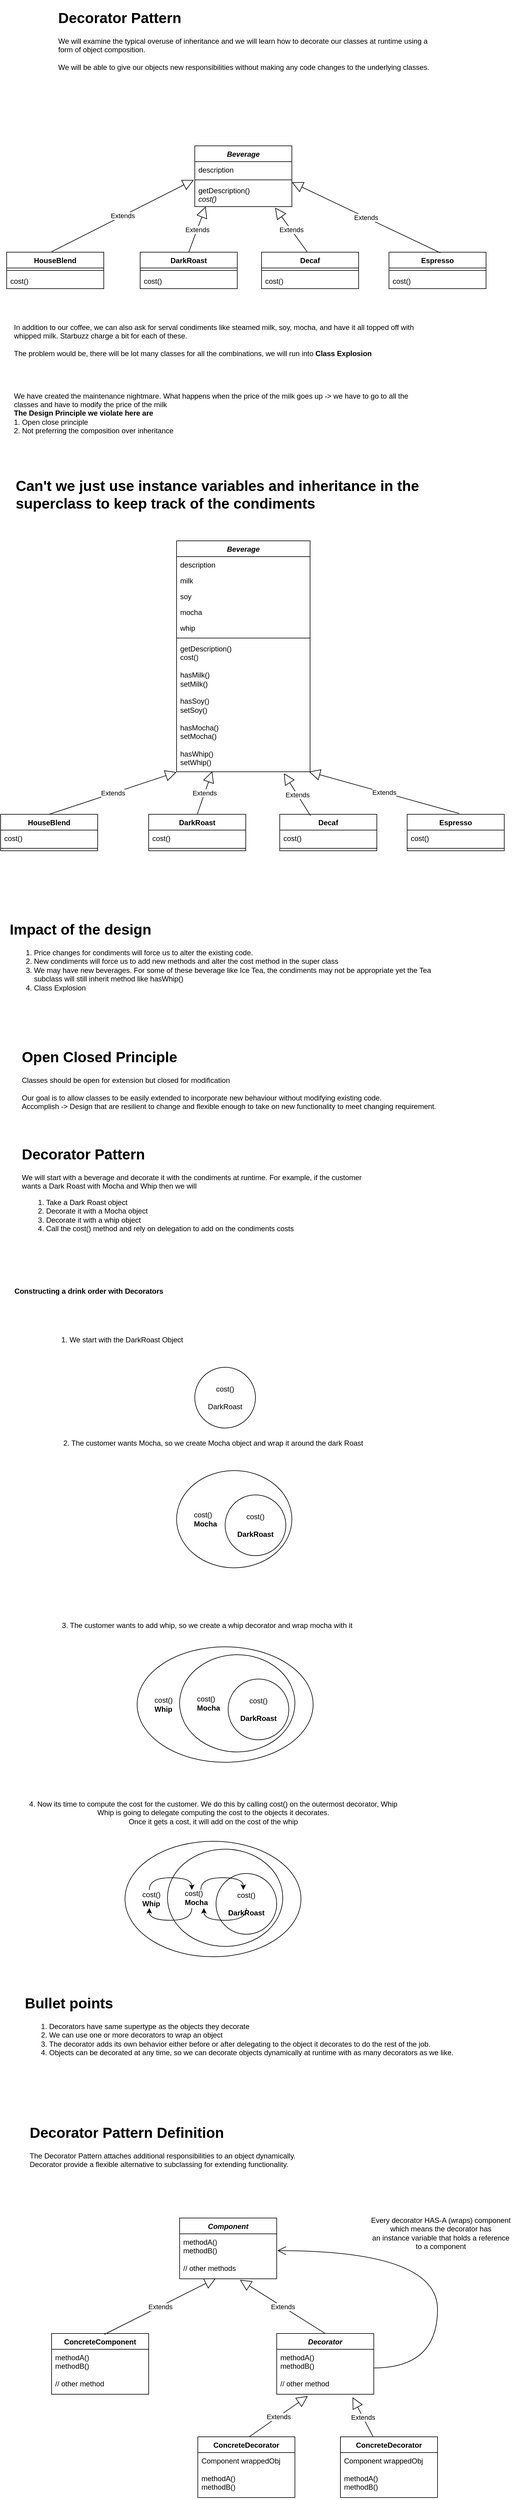 <mxfile version="23.1.5" type="browser">
  <diagram name="Page-1" id="HE3MDnWpBKlMJJTB8PCI">
    <mxGraphModel dx="1647" dy="928" grid="1" gridSize="10" guides="1" tooltips="1" connect="0" arrows="1" fold="1" page="1" pageScale="1" pageWidth="827" pageHeight="1169" math="0" shadow="0">
      <root>
        <mxCell id="0" />
        <mxCell id="1" parent="0" />
        <mxCell id="FhNV7dtJ_nhN4vPYeNKE-9" value="&lt;span style=&quot;white-space: pre;&quot;&gt;&#x9;&lt;/span&gt;cost()&lt;br&gt;&lt;span style=&quot;white-space: pre;&quot;&gt;&#x9;&lt;/span&gt;&lt;b&gt;Whip&lt;/b&gt;" style="ellipse;whiteSpace=wrap;html=1;align=left;" parent="1" vertex="1">
          <mxGeometry x="235" y="2820" width="290" height="190" as="geometry" />
        </mxCell>
        <mxCell id="FhNV7dtJ_nhN4vPYeNKE-5" value="&lt;span style=&quot;white-space: pre;&quot;&gt;&#x9;&lt;/span&gt;cost()&lt;br&gt;&lt;span style=&quot;white-space: pre;&quot;&gt;&#x9;&lt;/span&gt;&lt;b&gt;Mocha&lt;/b&gt;" style="ellipse;whiteSpace=wrap;html=1;align=left;" parent="1" vertex="1">
          <mxGeometry x="300" y="2530" width="190" height="160" as="geometry" />
        </mxCell>
        <mxCell id="fp-xB88uqiHbfAE05xvC-1" value="&lt;h1&gt;Decorator Pattern&lt;/h1&gt;&lt;div&gt;We will examine the typical overuse of inheritance and we will learn how to decorate our classes at runtime using a form of object composition.&lt;/div&gt;&lt;div&gt;&lt;br&gt;&lt;/div&gt;&lt;div&gt;We will be able to give our objects new responsibilities without making any code changes to the underlying classes.&lt;/div&gt;" style="text;html=1;spacing=5;spacingTop=-20;whiteSpace=wrap;overflow=hidden;rounded=0;" parent="1" vertex="1">
          <mxGeometry x="100" y="120" width="630" height="120" as="geometry" />
        </mxCell>
        <mxCell id="fp-xB88uqiHbfAE05xvC-2" value="&lt;i&gt;Beverage&lt;/i&gt;" style="swimlane;fontStyle=1;align=center;verticalAlign=top;childLayout=stackLayout;horizontal=1;startSize=26;horizontalStack=0;resizeParent=1;resizeParentMax=0;resizeLast=0;collapsible=1;marginBottom=0;whiteSpace=wrap;html=1;" parent="1" vertex="1">
          <mxGeometry x="330" y="350" width="160" height="100" as="geometry" />
        </mxCell>
        <mxCell id="fp-xB88uqiHbfAE05xvC-3" value="description" style="text;strokeColor=none;fillColor=none;align=left;verticalAlign=top;spacingLeft=4;spacingRight=4;overflow=hidden;rotatable=0;points=[[0,0.5],[1,0.5]];portConstraint=eastwest;whiteSpace=wrap;html=1;" parent="fp-xB88uqiHbfAE05xvC-2" vertex="1">
          <mxGeometry y="26" width="160" height="26" as="geometry" />
        </mxCell>
        <mxCell id="fp-xB88uqiHbfAE05xvC-4" value="" style="line;strokeWidth=1;fillColor=none;align=left;verticalAlign=middle;spacingTop=-1;spacingLeft=3;spacingRight=3;rotatable=0;labelPosition=right;points=[];portConstraint=eastwest;strokeColor=inherit;" parent="fp-xB88uqiHbfAE05xvC-2" vertex="1">
          <mxGeometry y="52" width="160" height="8" as="geometry" />
        </mxCell>
        <mxCell id="fp-xB88uqiHbfAE05xvC-5" value="getDescription()&lt;br&gt;&lt;i&gt;cost()&lt;/i&gt;" style="text;strokeColor=none;fillColor=none;align=left;verticalAlign=top;spacingLeft=4;spacingRight=4;overflow=hidden;rotatable=0;points=[[0,0.5],[1,0.5]];portConstraint=eastwest;whiteSpace=wrap;html=1;" parent="fp-xB88uqiHbfAE05xvC-2" vertex="1">
          <mxGeometry y="60" width="160" height="40" as="geometry" />
        </mxCell>
        <mxCell id="fp-xB88uqiHbfAE05xvC-22" value="Extends" style="endArrow=block;endSize=16;endFill=0;html=1;rounded=0;exitX=0.5;exitY=0;exitDx=0;exitDy=0;entryX=-0.01;entryY=-0.098;entryDx=0;entryDy=0;entryPerimeter=0;" parent="fp-xB88uqiHbfAE05xvC-2" source="fp-xB88uqiHbfAE05xvC-10" edge="1">
          <mxGeometry width="160" relative="1" as="geometry">
            <mxPoint y="183" as="sourcePoint" />
            <mxPoint x="18" y="100" as="targetPoint" />
          </mxGeometry>
        </mxCell>
        <mxCell id="fp-xB88uqiHbfAE05xvC-6" value="HouseBlend" style="swimlane;fontStyle=1;align=center;verticalAlign=top;childLayout=stackLayout;horizontal=1;startSize=26;horizontalStack=0;resizeParent=1;resizeParentMax=0;resizeLast=0;collapsible=1;marginBottom=0;whiteSpace=wrap;html=1;" parent="1" vertex="1">
          <mxGeometry x="20" y="525" width="160" height="60" as="geometry" />
        </mxCell>
        <mxCell id="fp-xB88uqiHbfAE05xvC-8" value="" style="line;strokeWidth=1;fillColor=none;align=left;verticalAlign=middle;spacingTop=-1;spacingLeft=3;spacingRight=3;rotatable=0;labelPosition=right;points=[];portConstraint=eastwest;strokeColor=inherit;" parent="fp-xB88uqiHbfAE05xvC-6" vertex="1">
          <mxGeometry y="26" width="160" height="8" as="geometry" />
        </mxCell>
        <mxCell id="fp-xB88uqiHbfAE05xvC-9" value="cost()" style="text;strokeColor=none;fillColor=none;align=left;verticalAlign=top;spacingLeft=4;spacingRight=4;overflow=hidden;rotatable=0;points=[[0,0.5],[1,0.5]];portConstraint=eastwest;whiteSpace=wrap;html=1;" parent="fp-xB88uqiHbfAE05xvC-6" vertex="1">
          <mxGeometry y="34" width="160" height="26" as="geometry" />
        </mxCell>
        <mxCell id="fp-xB88uqiHbfAE05xvC-10" value="DarkRoast" style="swimlane;fontStyle=1;align=center;verticalAlign=top;childLayout=stackLayout;horizontal=1;startSize=26;horizontalStack=0;resizeParent=1;resizeParentMax=0;resizeLast=0;collapsible=1;marginBottom=0;whiteSpace=wrap;html=1;" parent="1" vertex="1">
          <mxGeometry x="240" y="525" width="160" height="60" as="geometry" />
        </mxCell>
        <mxCell id="fp-xB88uqiHbfAE05xvC-12" value="" style="line;strokeWidth=1;fillColor=none;align=left;verticalAlign=middle;spacingTop=-1;spacingLeft=3;spacingRight=3;rotatable=0;labelPosition=right;points=[];portConstraint=eastwest;strokeColor=inherit;" parent="fp-xB88uqiHbfAE05xvC-10" vertex="1">
          <mxGeometry y="26" width="160" height="8" as="geometry" />
        </mxCell>
        <mxCell id="fp-xB88uqiHbfAE05xvC-13" value="cost()" style="text;strokeColor=none;fillColor=none;align=left;verticalAlign=top;spacingLeft=4;spacingRight=4;overflow=hidden;rotatable=0;points=[[0,0.5],[1,0.5]];portConstraint=eastwest;whiteSpace=wrap;html=1;" parent="fp-xB88uqiHbfAE05xvC-10" vertex="1">
          <mxGeometry y="34" width="160" height="26" as="geometry" />
        </mxCell>
        <mxCell id="fp-xB88uqiHbfAE05xvC-14" value="Decaf" style="swimlane;fontStyle=1;align=center;verticalAlign=top;childLayout=stackLayout;horizontal=1;startSize=26;horizontalStack=0;resizeParent=1;resizeParentMax=0;resizeLast=0;collapsible=1;marginBottom=0;whiteSpace=wrap;html=1;" parent="1" vertex="1">
          <mxGeometry x="440" y="525" width="160" height="60" as="geometry" />
        </mxCell>
        <mxCell id="fp-xB88uqiHbfAE05xvC-16" value="" style="line;strokeWidth=1;fillColor=none;align=left;verticalAlign=middle;spacingTop=-1;spacingLeft=3;spacingRight=3;rotatable=0;labelPosition=right;points=[];portConstraint=eastwest;strokeColor=inherit;" parent="fp-xB88uqiHbfAE05xvC-14" vertex="1">
          <mxGeometry y="26" width="160" height="8" as="geometry" />
        </mxCell>
        <mxCell id="fp-xB88uqiHbfAE05xvC-17" value="cost()" style="text;strokeColor=none;fillColor=none;align=left;verticalAlign=top;spacingLeft=4;spacingRight=4;overflow=hidden;rotatable=0;points=[[0,0.5],[1,0.5]];portConstraint=eastwest;whiteSpace=wrap;html=1;" parent="fp-xB88uqiHbfAE05xvC-14" vertex="1">
          <mxGeometry y="34" width="160" height="26" as="geometry" />
        </mxCell>
        <mxCell id="fp-xB88uqiHbfAE05xvC-18" value="Espresso" style="swimlane;fontStyle=1;align=center;verticalAlign=top;childLayout=stackLayout;horizontal=1;startSize=26;horizontalStack=0;resizeParent=1;resizeParentMax=0;resizeLast=0;collapsible=1;marginBottom=0;whiteSpace=wrap;html=1;" parent="1" vertex="1">
          <mxGeometry x="650" y="525" width="160" height="60" as="geometry" />
        </mxCell>
        <mxCell id="fp-xB88uqiHbfAE05xvC-19" value="" style="line;strokeWidth=1;fillColor=none;align=left;verticalAlign=middle;spacingTop=-1;spacingLeft=3;spacingRight=3;rotatable=0;labelPosition=right;points=[];portConstraint=eastwest;strokeColor=inherit;" parent="fp-xB88uqiHbfAE05xvC-18" vertex="1">
          <mxGeometry y="26" width="160" height="8" as="geometry" />
        </mxCell>
        <mxCell id="fp-xB88uqiHbfAE05xvC-20" value="cost()" style="text;strokeColor=none;fillColor=none;align=left;verticalAlign=top;spacingLeft=4;spacingRight=4;overflow=hidden;rotatable=0;points=[[0,0.5],[1,0.5]];portConstraint=eastwest;whiteSpace=wrap;html=1;" parent="fp-xB88uqiHbfAE05xvC-18" vertex="1">
          <mxGeometry y="34" width="160" height="26" as="geometry" />
        </mxCell>
        <mxCell id="fp-xB88uqiHbfAE05xvC-21" value="Extends" style="endArrow=block;endSize=16;endFill=0;html=1;rounded=0;exitX=0.463;exitY=-0.014;exitDx=0;exitDy=0;exitPerimeter=0;entryX=-0.01;entryY=-0.098;entryDx=0;entryDy=0;entryPerimeter=0;" parent="1" source="fp-xB88uqiHbfAE05xvC-6" target="fp-xB88uqiHbfAE05xvC-5" edge="1">
          <mxGeometry width="160" relative="1" as="geometry">
            <mxPoint x="260" y="490" as="sourcePoint" />
            <mxPoint x="420" y="490" as="targetPoint" />
          </mxGeometry>
        </mxCell>
        <mxCell id="fp-xB88uqiHbfAE05xvC-23" value="Extends" style="endArrow=block;endSize=16;endFill=0;html=1;rounded=0;exitX=0.469;exitY=-0.014;exitDx=0;exitDy=0;exitPerimeter=0;entryX=0.827;entryY=1.045;entryDx=0;entryDy=0;entryPerimeter=0;" parent="1" source="fp-xB88uqiHbfAE05xvC-14" target="fp-xB88uqiHbfAE05xvC-5" edge="1">
          <mxGeometry width="160" relative="1" as="geometry">
            <mxPoint x="114" y="518" as="sourcePoint" />
            <mxPoint x="348" y="426" as="targetPoint" />
          </mxGeometry>
        </mxCell>
        <mxCell id="fp-xB88uqiHbfAE05xvC-24" value="Extends" style="endArrow=block;endSize=16;endFill=0;html=1;rounded=0;exitX=0.529;exitY=0.017;exitDx=0;exitDy=0;exitPerimeter=0;entryX=1;entryY=0;entryDx=0;entryDy=0;entryPerimeter=0;" parent="1" source="fp-xB88uqiHbfAE05xvC-18" target="fp-xB88uqiHbfAE05xvC-5" edge="1">
          <mxGeometry width="160" relative="1" as="geometry">
            <mxPoint x="124" y="528" as="sourcePoint" />
            <mxPoint x="358" y="436" as="targetPoint" />
          </mxGeometry>
        </mxCell>
        <mxCell id="fp-xB88uqiHbfAE05xvC-25" value="In addition to our coffee, we can also ask for serval condiments like steamed milk, soy, mocha, and have it all topped off with whipped milk. Starbuzz charge a bit for each of these.&lt;br&gt;&lt;br&gt;The problem would be, there will be lot many classes for all the combinations, we will run into &lt;b&gt;Class Explosion&lt;/b&gt;" style="text;html=1;align=left;verticalAlign=middle;whiteSpace=wrap;rounded=0;" parent="1" vertex="1">
          <mxGeometry x="30" y="640" width="680" height="60" as="geometry" />
        </mxCell>
        <mxCell id="fp-xB88uqiHbfAE05xvC-26" value="We have created the maintenance nightmare. What happens when the price of the milk goes up -&amp;gt; we have to go to all the classes and have to modify the price of the milk&lt;br&gt;&lt;b&gt;The Design Principle we violate here are&amp;nbsp;&lt;/b&gt;&lt;br&gt;1. Open close principle&lt;br&gt;2. Not preferring the composition over inheritance" style="text;html=1;align=left;verticalAlign=middle;whiteSpace=wrap;rounded=0;" parent="1" vertex="1">
          <mxGeometry x="30" y="750" width="680" height="80" as="geometry" />
        </mxCell>
        <mxCell id="fp-xB88uqiHbfAE05xvC-27" value="&lt;h1&gt;Can&#39;t we just use instance variables and inheritance in the superclass to keep track of the condiments&lt;/h1&gt;&lt;p&gt;&lt;br&gt;&lt;/p&gt;" style="text;html=1;spacing=5;spacingTop=-20;whiteSpace=wrap;overflow=hidden;rounded=0;" parent="1" vertex="1">
          <mxGeometry x="30" y="890" width="720" height="70" as="geometry" />
        </mxCell>
        <mxCell id="fp-xB88uqiHbfAE05xvC-28" value="&lt;i&gt;Beverage&lt;/i&gt;" style="swimlane;fontStyle=1;align=center;verticalAlign=top;childLayout=stackLayout;horizontal=1;startSize=26;horizontalStack=0;resizeParent=1;resizeParentMax=0;resizeLast=0;collapsible=1;marginBottom=0;whiteSpace=wrap;html=1;" parent="1" vertex="1">
          <mxGeometry x="300" y="1000" width="220" height="380" as="geometry" />
        </mxCell>
        <mxCell id="fp-xB88uqiHbfAE05xvC-29" value="description" style="text;strokeColor=none;fillColor=none;align=left;verticalAlign=top;spacingLeft=4;spacingRight=4;overflow=hidden;rotatable=0;points=[[0,0.5],[1,0.5]];portConstraint=eastwest;whiteSpace=wrap;html=1;" parent="fp-xB88uqiHbfAE05xvC-28" vertex="1">
          <mxGeometry y="26" width="220" height="26" as="geometry" />
        </mxCell>
        <mxCell id="fp-xB88uqiHbfAE05xvC-34" value="milk" style="text;strokeColor=none;fillColor=none;align=left;verticalAlign=top;spacingLeft=4;spacingRight=4;overflow=hidden;rotatable=0;points=[[0,0.5],[1,0.5]];portConstraint=eastwest;whiteSpace=wrap;html=1;" parent="fp-xB88uqiHbfAE05xvC-28" vertex="1">
          <mxGeometry y="52" width="220" height="26" as="geometry" />
        </mxCell>
        <mxCell id="fp-xB88uqiHbfAE05xvC-38" value="soy" style="text;strokeColor=none;fillColor=none;align=left;verticalAlign=top;spacingLeft=4;spacingRight=4;overflow=hidden;rotatable=0;points=[[0,0.5],[1,0.5]];portConstraint=eastwest;whiteSpace=wrap;html=1;" parent="fp-xB88uqiHbfAE05xvC-28" vertex="1">
          <mxGeometry y="78" width="220" height="26" as="geometry" />
        </mxCell>
        <mxCell id="fp-xB88uqiHbfAE05xvC-37" value="mocha" style="text;strokeColor=none;fillColor=none;align=left;verticalAlign=top;spacingLeft=4;spacingRight=4;overflow=hidden;rotatable=0;points=[[0,0.5],[1,0.5]];portConstraint=eastwest;whiteSpace=wrap;html=1;" parent="fp-xB88uqiHbfAE05xvC-28" vertex="1">
          <mxGeometry y="104" width="220" height="26" as="geometry" />
        </mxCell>
        <mxCell id="fp-xB88uqiHbfAE05xvC-36" value="whip" style="text;strokeColor=none;fillColor=none;align=left;verticalAlign=top;spacingLeft=4;spacingRight=4;overflow=hidden;rotatable=0;points=[[0,0.5],[1,0.5]];portConstraint=eastwest;whiteSpace=wrap;html=1;" parent="fp-xB88uqiHbfAE05xvC-28" vertex="1">
          <mxGeometry y="130" width="220" height="26" as="geometry" />
        </mxCell>
        <mxCell id="fp-xB88uqiHbfAE05xvC-30" value="" style="line;strokeWidth=1;fillColor=none;align=left;verticalAlign=middle;spacingTop=-1;spacingLeft=3;spacingRight=3;rotatable=0;labelPosition=right;points=[];portConstraint=eastwest;strokeColor=inherit;" parent="fp-xB88uqiHbfAE05xvC-28" vertex="1">
          <mxGeometry y="156" width="220" height="8" as="geometry" />
        </mxCell>
        <mxCell id="fp-xB88uqiHbfAE05xvC-31" value="getDescription()&lt;br&gt;cost()&lt;br&gt;&lt;br&gt;hasMilk()&lt;br&gt;setMilk()&lt;br&gt;&lt;br&gt;hasSoy()&lt;br&gt;setSoy()&lt;div&gt;&lt;br&gt;&lt;/div&gt;&lt;div&gt;hasMocha()&lt;/div&gt;&lt;div&gt;setMocha()&lt;/div&gt;&lt;div&gt;&lt;br&gt;&lt;/div&gt;&lt;div&gt;hasWhip()&lt;/div&gt;&lt;div&gt;setWhip()&lt;/div&gt;" style="text;strokeColor=none;fillColor=none;align=left;verticalAlign=top;spacingLeft=4;spacingRight=4;overflow=hidden;rotatable=0;points=[[0,0.5],[1,0.5]];portConstraint=eastwest;whiteSpace=wrap;html=1;" parent="fp-xB88uqiHbfAE05xvC-28" vertex="1">
          <mxGeometry y="164" width="220" height="216" as="geometry" />
        </mxCell>
        <mxCell id="fp-xB88uqiHbfAE05xvC-39" value="HouseBlend" style="swimlane;fontStyle=1;align=center;verticalAlign=top;childLayout=stackLayout;horizontal=1;startSize=26;horizontalStack=0;resizeParent=1;resizeParentMax=0;resizeLast=0;collapsible=1;marginBottom=0;whiteSpace=wrap;html=1;" parent="1" vertex="1">
          <mxGeometry x="10" y="1450" width="160" height="60" as="geometry" />
        </mxCell>
        <mxCell id="fp-xB88uqiHbfAE05xvC-40" value="cost()" style="text;strokeColor=none;fillColor=none;align=left;verticalAlign=top;spacingLeft=4;spacingRight=4;overflow=hidden;rotatable=0;points=[[0,0.5],[1,0.5]];portConstraint=eastwest;whiteSpace=wrap;html=1;" parent="fp-xB88uqiHbfAE05xvC-39" vertex="1">
          <mxGeometry y="26" width="160" height="26" as="geometry" />
        </mxCell>
        <mxCell id="fp-xB88uqiHbfAE05xvC-41" value="" style="line;strokeWidth=1;fillColor=none;align=left;verticalAlign=middle;spacingTop=-1;spacingLeft=3;spacingRight=3;rotatable=0;labelPosition=right;points=[];portConstraint=eastwest;strokeColor=inherit;" parent="fp-xB88uqiHbfAE05xvC-39" vertex="1">
          <mxGeometry y="52" width="160" height="8" as="geometry" />
        </mxCell>
        <mxCell id="fp-xB88uqiHbfAE05xvC-43" value="DarkRoast" style="swimlane;fontStyle=1;align=center;verticalAlign=top;childLayout=stackLayout;horizontal=1;startSize=26;horizontalStack=0;resizeParent=1;resizeParentMax=0;resizeLast=0;collapsible=1;marginBottom=0;whiteSpace=wrap;html=1;" parent="1" vertex="1">
          <mxGeometry x="254" y="1450" width="160" height="60" as="geometry" />
        </mxCell>
        <mxCell id="fp-xB88uqiHbfAE05xvC-44" value="cost()" style="text;strokeColor=none;fillColor=none;align=left;verticalAlign=top;spacingLeft=4;spacingRight=4;overflow=hidden;rotatable=0;points=[[0,0.5],[1,0.5]];portConstraint=eastwest;whiteSpace=wrap;html=1;" parent="fp-xB88uqiHbfAE05xvC-43" vertex="1">
          <mxGeometry y="26" width="160" height="26" as="geometry" />
        </mxCell>
        <mxCell id="fp-xB88uqiHbfAE05xvC-45" value="" style="line;strokeWidth=1;fillColor=none;align=left;verticalAlign=middle;spacingTop=-1;spacingLeft=3;spacingRight=3;rotatable=0;labelPosition=right;points=[];portConstraint=eastwest;strokeColor=inherit;" parent="fp-xB88uqiHbfAE05xvC-43" vertex="1">
          <mxGeometry y="52" width="160" height="8" as="geometry" />
        </mxCell>
        <mxCell id="fp-xB88uqiHbfAE05xvC-46" value="Decaf" style="swimlane;fontStyle=1;align=center;verticalAlign=top;childLayout=stackLayout;horizontal=1;startSize=26;horizontalStack=0;resizeParent=1;resizeParentMax=0;resizeLast=0;collapsible=1;marginBottom=0;whiteSpace=wrap;html=1;" parent="1" vertex="1">
          <mxGeometry x="470" y="1450" width="160" height="60" as="geometry" />
        </mxCell>
        <mxCell id="fp-xB88uqiHbfAE05xvC-47" value="cost()" style="text;strokeColor=none;fillColor=none;align=left;verticalAlign=top;spacingLeft=4;spacingRight=4;overflow=hidden;rotatable=0;points=[[0,0.5],[1,0.5]];portConstraint=eastwest;whiteSpace=wrap;html=1;" parent="fp-xB88uqiHbfAE05xvC-46" vertex="1">
          <mxGeometry y="26" width="160" height="26" as="geometry" />
        </mxCell>
        <mxCell id="fp-xB88uqiHbfAE05xvC-48" value="" style="line;strokeWidth=1;fillColor=none;align=left;verticalAlign=middle;spacingTop=-1;spacingLeft=3;spacingRight=3;rotatable=0;labelPosition=right;points=[];portConstraint=eastwest;strokeColor=inherit;" parent="fp-xB88uqiHbfAE05xvC-46" vertex="1">
          <mxGeometry y="52" width="160" height="8" as="geometry" />
        </mxCell>
        <mxCell id="fp-xB88uqiHbfAE05xvC-49" value="Espresso" style="swimlane;fontStyle=1;align=center;verticalAlign=top;childLayout=stackLayout;horizontal=1;startSize=26;horizontalStack=0;resizeParent=1;resizeParentMax=0;resizeLast=0;collapsible=1;marginBottom=0;whiteSpace=wrap;html=1;" parent="1" vertex="1">
          <mxGeometry x="680" y="1450" width="160" height="60" as="geometry" />
        </mxCell>
        <mxCell id="fp-xB88uqiHbfAE05xvC-50" value="cost()" style="text;strokeColor=none;fillColor=none;align=left;verticalAlign=top;spacingLeft=4;spacingRight=4;overflow=hidden;rotatable=0;points=[[0,0.5],[1,0.5]];portConstraint=eastwest;whiteSpace=wrap;html=1;" parent="fp-xB88uqiHbfAE05xvC-49" vertex="1">
          <mxGeometry y="26" width="160" height="26" as="geometry" />
        </mxCell>
        <mxCell id="fp-xB88uqiHbfAE05xvC-51" value="" style="line;strokeWidth=1;fillColor=none;align=left;verticalAlign=middle;spacingTop=-1;spacingLeft=3;spacingRight=3;rotatable=0;labelPosition=right;points=[];portConstraint=eastwest;strokeColor=inherit;" parent="fp-xB88uqiHbfAE05xvC-49" vertex="1">
          <mxGeometry y="52" width="160" height="8" as="geometry" />
        </mxCell>
        <mxCell id="fp-xB88uqiHbfAE05xvC-52" value="Extends" style="endArrow=block;endSize=16;endFill=0;html=1;rounded=0;exitX=0.5;exitY=0;exitDx=0;exitDy=0;entryX=-0.001;entryY=1.003;entryDx=0;entryDy=0;entryPerimeter=0;" parent="1" source="fp-xB88uqiHbfAE05xvC-39" target="fp-xB88uqiHbfAE05xvC-31" edge="1">
          <mxGeometry width="160" relative="1" as="geometry">
            <mxPoint x="300" y="1450" as="sourcePoint" />
            <mxPoint x="460" y="1450" as="targetPoint" />
          </mxGeometry>
        </mxCell>
        <mxCell id="fp-xB88uqiHbfAE05xvC-53" value="Extends" style="endArrow=block;endSize=16;endFill=0;html=1;rounded=0;exitX=0.5;exitY=0;exitDx=0;exitDy=0;entryX=0.267;entryY=0.997;entryDx=0;entryDy=0;entryPerimeter=0;" parent="1" source="fp-xB88uqiHbfAE05xvC-43" target="fp-xB88uqiHbfAE05xvC-31" edge="1">
          <mxGeometry width="160" relative="1" as="geometry">
            <mxPoint x="100" y="1460" as="sourcePoint" />
            <mxPoint x="310" y="1391" as="targetPoint" />
          </mxGeometry>
        </mxCell>
        <mxCell id="fp-xB88uqiHbfAE05xvC-54" value="Extends" style="endArrow=block;endSize=16;endFill=0;html=1;rounded=0;exitX=0.317;exitY=0.04;exitDx=0;exitDy=0;entryX=0.804;entryY=1.012;entryDx=0;entryDy=0;entryPerimeter=0;exitPerimeter=0;" parent="1" source="fp-xB88uqiHbfAE05xvC-46" target="fp-xB88uqiHbfAE05xvC-31" edge="1">
          <mxGeometry width="160" relative="1" as="geometry">
            <mxPoint x="110" y="1470" as="sourcePoint" />
            <mxPoint x="320" y="1401" as="targetPoint" />
          </mxGeometry>
        </mxCell>
        <mxCell id="fp-xB88uqiHbfAE05xvC-55" value="Extends" style="endArrow=block;endSize=16;endFill=0;html=1;rounded=0;exitX=0.536;exitY=-0.023;exitDx=0;exitDy=0;entryX=0.992;entryY=1;entryDx=0;entryDy=0;entryPerimeter=0;exitPerimeter=0;" parent="1" source="fp-xB88uqiHbfAE05xvC-49" target="fp-xB88uqiHbfAE05xvC-31" edge="1">
          <mxGeometry width="160" relative="1" as="geometry">
            <mxPoint x="120" y="1480" as="sourcePoint" />
            <mxPoint x="330" y="1411" as="targetPoint" />
          </mxGeometry>
        </mxCell>
        <mxCell id="fp-xB88uqiHbfAE05xvC-56" value="&lt;h1&gt;Impact of the design&lt;/h1&gt;&lt;p&gt;&lt;/p&gt;&lt;ol&gt;&lt;li&gt;Price changes for condiments will force us to alter the existing code.&lt;/li&gt;&lt;li&gt;New condiments will force us to add new methods and alter the cost method in the super class&lt;/li&gt;&lt;li&gt;We may have new beverages. For some of these beverage like Ice Tea, the condiments may not be appropriate yet the Tea subclass will still inherit method like hasWhip()&lt;/li&gt;&lt;li&gt;Class Explosion&amp;nbsp;&lt;/li&gt;&lt;/ol&gt;&lt;p&gt;&lt;/p&gt;" style="text;html=1;spacing=5;spacingTop=-20;whiteSpace=wrap;overflow=hidden;rounded=0;" parent="1" vertex="1">
          <mxGeometry x="20" y="1620" width="730" height="130" as="geometry" />
        </mxCell>
        <mxCell id="fp-xB88uqiHbfAE05xvC-57" value="&lt;h1&gt;Open Closed Principle&lt;/h1&gt;&lt;div&gt;Classes should be open for extension but closed for modification&lt;/div&gt;&lt;div&gt;&lt;br&gt;&lt;/div&gt;&lt;div&gt;Our goal is to allow classes to be easily extended to incorporate new behaviour without modifying existing code.&lt;/div&gt;&lt;div&gt;Accomplish -&amp;gt; Design that are resilient to change and flexible enough to take on new functionality to meet changing requirement.&amp;nbsp;&lt;/div&gt;" style="text;html=1;spacing=5;spacingTop=-20;whiteSpace=wrap;overflow=hidden;rounded=0;" parent="1" vertex="1">
          <mxGeometry x="40" y="1830" width="710" height="120" as="geometry" />
        </mxCell>
        <mxCell id="fp-xB88uqiHbfAE05xvC-58" value="&lt;h1&gt;Decorator Pattern&lt;/h1&gt;&lt;div&gt;We will start with a beverage and decorate it with the condiments at runtime. For example, if the customer wants a Dark Roast with Mocha and Whip then we will&lt;/div&gt;&lt;div&gt;&lt;ol&gt;&lt;li&gt;Take a Dark Roast object&lt;/li&gt;&lt;li&gt;Decorate it with a Mocha object&lt;/li&gt;&lt;li&gt;Decorate it with a whip object&lt;/li&gt;&lt;li&gt;Call the cost() method and rely on delegation to add on the condiments costs&lt;/li&gt;&lt;/ol&gt;&lt;/div&gt;" style="text;html=1;spacing=5;spacingTop=-20;whiteSpace=wrap;overflow=hidden;rounded=0;" parent="1" vertex="1">
          <mxGeometry x="40" y="1990" width="570" height="160" as="geometry" />
        </mxCell>
        <mxCell id="FhNV7dtJ_nhN4vPYeNKE-1" value="&lt;b&gt;Constructing a drink order with Decorators&lt;/b&gt;" style="text;html=1;align=center;verticalAlign=middle;resizable=0;points=[];autosize=1;strokeColor=none;fillColor=none;" parent="1" vertex="1">
          <mxGeometry x="20" y="2220" width="270" height="30" as="geometry" />
        </mxCell>
        <mxCell id="FhNV7dtJ_nhN4vPYeNKE-2" value="cost()&lt;br&gt;&lt;br&gt;DarkRoast" style="ellipse;whiteSpace=wrap;html=1;aspect=fixed;" parent="1" vertex="1">
          <mxGeometry x="330" y="2360" width="100" height="100" as="geometry" />
        </mxCell>
        <mxCell id="FhNV7dtJ_nhN4vPYeNKE-3" value="cost()&lt;br&gt;&lt;br&gt;&lt;b&gt;DarkRoast&lt;/b&gt;" style="ellipse;whiteSpace=wrap;html=1;aspect=fixed;" parent="1" vertex="1">
          <mxGeometry x="380" y="2570" width="100" height="100" as="geometry" />
        </mxCell>
        <mxCell id="FhNV7dtJ_nhN4vPYeNKE-7" value="&lt;span style=&quot;white-space: pre;&quot;&gt;&#x9;&lt;/span&gt;cost()&lt;br&gt;&lt;span style=&quot;white-space: pre;&quot;&gt;&#x9;&lt;/span&gt;&lt;b&gt;Mocha&lt;/b&gt;" style="ellipse;whiteSpace=wrap;html=1;align=left;" parent="1" vertex="1">
          <mxGeometry x="305" y="2833" width="190" height="160" as="geometry" />
        </mxCell>
        <mxCell id="FhNV7dtJ_nhN4vPYeNKE-8" value="cost()&lt;br&gt;&lt;br&gt;&lt;b&gt;DarkRoast&lt;/b&gt;" style="ellipse;whiteSpace=wrap;html=1;aspect=fixed;" parent="1" vertex="1">
          <mxGeometry x="385" y="2873" width="100" height="100" as="geometry" />
        </mxCell>
        <mxCell id="FhNV7dtJ_nhN4vPYeNKE-15" value="1. We start with the DarkRoast Object" style="text;html=1;align=center;verticalAlign=middle;resizable=0;points=[];autosize=1;strokeColor=none;fillColor=none;" parent="1" vertex="1">
          <mxGeometry x="100" y="2300" width="220" height="30" as="geometry" />
        </mxCell>
        <mxCell id="FhNV7dtJ_nhN4vPYeNKE-16" value="2. The customer wants Mocha, so we create Mocha object and wrap it around the dark Roast" style="text;html=1;align=center;verticalAlign=middle;resizable=0;points=[];autosize=1;strokeColor=none;fillColor=none;" parent="1" vertex="1">
          <mxGeometry x="100" y="2470" width="520" height="30" as="geometry" />
        </mxCell>
        <mxCell id="FhNV7dtJ_nhN4vPYeNKE-17" value="3. The customer wants to add whip, so we create a whip decorator and wrap mocha with it" style="text;html=1;align=center;verticalAlign=middle;resizable=0;points=[];autosize=1;strokeColor=none;fillColor=none;" parent="1" vertex="1">
          <mxGeometry x="100" y="2770" width="500" height="30" as="geometry" />
        </mxCell>
        <mxCell id="FhNV7dtJ_nhN4vPYeNKE-18" value="&lt;span style=&quot;white-space: pre;&quot;&gt;&#x9;&lt;/span&gt;cost()&lt;br&gt;&lt;span style=&quot;white-space: pre;&quot;&gt;&#x9;&lt;/span&gt;&lt;b&gt;Whip&lt;/b&gt;" style="ellipse;whiteSpace=wrap;html=1;align=left;" parent="1" vertex="1">
          <mxGeometry x="215" y="3140" width="290" height="190" as="geometry" />
        </mxCell>
        <mxCell id="FhNV7dtJ_nhN4vPYeNKE-19" value="&lt;span style=&quot;white-space: pre;&quot;&gt;&#x9;&lt;/span&gt;cost()&lt;br&gt;&lt;span style=&quot;white-space: pre;&quot;&gt;&#x9;&lt;/span&gt;&lt;b&gt;Mocha&lt;/b&gt;" style="ellipse;whiteSpace=wrap;html=1;align=left;" parent="1" vertex="1">
          <mxGeometry x="285" y="3153" width="190" height="160" as="geometry" />
        </mxCell>
        <mxCell id="FhNV7dtJ_nhN4vPYeNKE-20" value="cost()&lt;br&gt;&lt;br&gt;&lt;b&gt;DarkRoast&lt;/b&gt;" style="ellipse;whiteSpace=wrap;html=1;aspect=fixed;" parent="1" vertex="1">
          <mxGeometry x="365" y="3193" width="100" height="100" as="geometry" />
        </mxCell>
        <mxCell id="FhNV7dtJ_nhN4vPYeNKE-21" value="" style="endArrow=classic;html=1;rounded=0;edgeStyle=orthogonalEdgeStyle;curved=1;exitX=0.138;exitY=0.421;exitDx=0;exitDy=0;exitPerimeter=0;entryX=0.211;entryY=0.419;entryDx=0;entryDy=0;entryPerimeter=0;" parent="1" source="FhNV7dtJ_nhN4vPYeNKE-18" target="FhNV7dtJ_nhN4vPYeNKE-19" edge="1">
          <mxGeometry width="50" height="50" relative="1" as="geometry">
            <mxPoint x="195" y="3130" as="sourcePoint" />
            <mxPoint x="245" y="3080" as="targetPoint" />
            <Array as="points">
              <mxPoint x="255" y="3200" />
              <mxPoint x="325" y="3200" />
            </Array>
          </mxGeometry>
        </mxCell>
        <mxCell id="FhNV7dtJ_nhN4vPYeNKE-22" value="" style="endArrow=classic;html=1;rounded=0;edgeStyle=orthogonalEdgeStyle;curved=1;exitX=0.138;exitY=0.421;exitDx=0;exitDy=0;exitPerimeter=0;entryX=0.211;entryY=0.419;entryDx=0;entryDy=0;entryPerimeter=0;" parent="1" edge="1">
          <mxGeometry width="50" height="50" relative="1" as="geometry">
            <mxPoint x="339.99" y="3220" as="sourcePoint" />
            <mxPoint x="409.99" y="3220" as="targetPoint" />
            <Array as="points">
              <mxPoint x="339.99" y="3200" />
              <mxPoint x="409.99" y="3200" />
            </Array>
          </mxGeometry>
        </mxCell>
        <mxCell id="FhNV7dtJ_nhN4vPYeNKE-23" value="" style="endArrow=classic;html=1;rounded=0;edgeStyle=orthogonalEdgeStyle;curved=1;exitX=0.138;exitY=0.421;exitDx=0;exitDy=0;exitPerimeter=0;entryX=0.211;entryY=0.419;entryDx=0;entryDy=0;entryPerimeter=0;" parent="1" edge="1">
          <mxGeometry width="50" height="50" relative="1" as="geometry">
            <mxPoint x="414.98" y="3250" as="sourcePoint" />
            <mxPoint x="344.98" y="3250" as="targetPoint" />
            <Array as="points">
              <mxPoint x="414.99" y="3270" />
              <mxPoint x="344.99" y="3270" />
            </Array>
          </mxGeometry>
        </mxCell>
        <mxCell id="FhNV7dtJ_nhN4vPYeNKE-24" value="" style="endArrow=classic;html=1;rounded=0;edgeStyle=orthogonalEdgeStyle;curved=1;exitX=0.138;exitY=0.421;exitDx=0;exitDy=0;exitPerimeter=0;entryX=0.211;entryY=0.419;entryDx=0;entryDy=0;entryPerimeter=0;" parent="1" edge="1">
          <mxGeometry width="50" height="50" relative="1" as="geometry">
            <mxPoint x="325" y="3250" as="sourcePoint" />
            <mxPoint x="255" y="3250" as="targetPoint" />
            <Array as="points">
              <mxPoint x="325.01" y="3270" />
              <mxPoint x="255.01" y="3270" />
            </Array>
          </mxGeometry>
        </mxCell>
        <mxCell id="FhNV7dtJ_nhN4vPYeNKE-25" value="4. Now its time to compute the cost for the customer. We do this by calling cost() on the outermost decorator, Whip&lt;br&gt;Whip is going to delegate computing the cost to the objects it decorates.&lt;br&gt;Once it gets a cost, it will add on the cost of the whip" style="text;html=1;align=center;verticalAlign=middle;resizable=0;points=[];autosize=1;strokeColor=none;fillColor=none;" parent="1" vertex="1">
          <mxGeometry x="45" y="3063" width="630" height="60" as="geometry" />
        </mxCell>
        <mxCell id="FhNV7dtJ_nhN4vPYeNKE-26" value="&lt;h1&gt;Bullet points&lt;/h1&gt;&lt;div&gt;&lt;ol&gt;&lt;li&gt;Decorators have same supertype as the objects they decorate&lt;/li&gt;&lt;li&gt;We can use one or more decorators to wrap an object&lt;/li&gt;&lt;li&gt;The decorator adds its own behavior either before or after delegating to the object it decorates to do the rest of the job.&lt;/li&gt;&lt;li&gt;Objects can be decorated at any time, so we can decorate objects dynamically at runtime with as many decorators as we like.&lt;/li&gt;&lt;/ol&gt;&lt;/div&gt;" style="text;html=1;spacing=5;spacingTop=-20;whiteSpace=wrap;overflow=hidden;rounded=0;" parent="1" vertex="1">
          <mxGeometry x="45" y="3387" width="755" height="143" as="geometry" />
        </mxCell>
        <mxCell id="FhNV7dtJ_nhN4vPYeNKE-27" value="&lt;h1&gt;Decorator Pattern Definition&lt;/h1&gt;&lt;div&gt;The Decorator Pattern attaches additional responsibilities to an object dynamically.&lt;/div&gt;&lt;div&gt;Decorator provide a flexible alternative to subclassing for extending functionality.&amp;nbsp;&lt;/div&gt;" style="text;html=1;spacing=5;spacingTop=-20;whiteSpace=wrap;overflow=hidden;rounded=0;" parent="1" vertex="1">
          <mxGeometry x="52.5" y="3600" width="755" height="90" as="geometry" />
        </mxCell>
        <mxCell id="FhNV7dtJ_nhN4vPYeNKE-28" value="&lt;i&gt;Component&lt;/i&gt;" style="swimlane;fontStyle=1;align=center;verticalAlign=top;childLayout=stackLayout;horizontal=1;startSize=26;horizontalStack=0;resizeParent=1;resizeParentMax=0;resizeLast=0;collapsible=1;marginBottom=0;whiteSpace=wrap;html=1;" parent="1" vertex="1">
          <mxGeometry x="305" y="3760" width="160" height="100" as="geometry" />
        </mxCell>
        <mxCell id="FhNV7dtJ_nhN4vPYeNKE-31" value="methodA()&lt;br&gt;methodB()&lt;br&gt;&lt;br&gt;// other methods" style="text;strokeColor=none;fillColor=none;align=left;verticalAlign=top;spacingLeft=4;spacingRight=4;overflow=hidden;rotatable=0;points=[[0,0.5],[1,0.5]];portConstraint=eastwest;whiteSpace=wrap;html=1;" parent="FhNV7dtJ_nhN4vPYeNKE-28" vertex="1">
          <mxGeometry y="26" width="160" height="74" as="geometry" />
        </mxCell>
        <mxCell id="FhNV7dtJ_nhN4vPYeNKE-32" value="ConcreteComponent" style="swimlane;fontStyle=1;align=center;verticalAlign=top;childLayout=stackLayout;horizontal=1;startSize=26;horizontalStack=0;resizeParent=1;resizeParentMax=0;resizeLast=0;collapsible=1;marginBottom=0;whiteSpace=wrap;html=1;" parent="1" vertex="1">
          <mxGeometry x="94" y="3950" width="160" height="100" as="geometry" />
        </mxCell>
        <mxCell id="FhNV7dtJ_nhN4vPYeNKE-33" value="methodA()&lt;br&gt;methodB()&lt;br&gt;&lt;br&gt;// other method" style="text;strokeColor=none;fillColor=none;align=left;verticalAlign=top;spacingLeft=4;spacingRight=4;overflow=hidden;rotatable=0;points=[[0,0.5],[1,0.5]];portConstraint=eastwest;whiteSpace=wrap;html=1;" parent="FhNV7dtJ_nhN4vPYeNKE-32" vertex="1">
          <mxGeometry y="26" width="160" height="74" as="geometry" />
        </mxCell>
        <mxCell id="FhNV7dtJ_nhN4vPYeNKE-36" value="&lt;i&gt;Decorator&lt;/i&gt;" style="swimlane;fontStyle=1;align=center;verticalAlign=top;childLayout=stackLayout;horizontal=1;startSize=26;horizontalStack=0;resizeParent=1;resizeParentMax=0;resizeLast=0;collapsible=1;marginBottom=0;whiteSpace=wrap;html=1;" parent="1" vertex="1">
          <mxGeometry x="465" y="3950" width="160" height="100" as="geometry" />
        </mxCell>
        <mxCell id="FhNV7dtJ_nhN4vPYeNKE-37" value="methodA()&lt;br&gt;methodB()&lt;br&gt;&lt;br&gt;// other method" style="text;strokeColor=none;fillColor=none;align=left;verticalAlign=top;spacingLeft=4;spacingRight=4;overflow=hidden;rotatable=0;points=[[0,0.5],[1,0.5]];portConstraint=eastwest;whiteSpace=wrap;html=1;" parent="FhNV7dtJ_nhN4vPYeNKE-36" vertex="1">
          <mxGeometry y="26" width="160" height="74" as="geometry" />
        </mxCell>
        <mxCell id="FhNV7dtJ_nhN4vPYeNKE-39" value="Extends" style="endArrow=block;endSize=16;endFill=0;html=1;rounded=0;exitX=0.544;exitY=0.015;exitDx=0;exitDy=0;exitPerimeter=0;entryX=0.372;entryY=0.992;entryDx=0;entryDy=0;entryPerimeter=0;" parent="1" source="FhNV7dtJ_nhN4vPYeNKE-32" target="FhNV7dtJ_nhN4vPYeNKE-31" edge="1">
          <mxGeometry width="160" relative="1" as="geometry">
            <mxPoint x="300" y="3960" as="sourcePoint" />
            <mxPoint x="460" y="3960" as="targetPoint" />
          </mxGeometry>
        </mxCell>
        <mxCell id="FhNV7dtJ_nhN4vPYeNKE-40" value="Extends" style="endArrow=block;endSize=16;endFill=0;html=1;rounded=0;exitX=0.5;exitY=0;exitDx=0;exitDy=0;entryX=0.622;entryY=1.026;entryDx=0;entryDy=0;entryPerimeter=0;" parent="1" source="FhNV7dtJ_nhN4vPYeNKE-36" target="FhNV7dtJ_nhN4vPYeNKE-31" edge="1">
          <mxGeometry width="160" relative="1" as="geometry">
            <mxPoint x="191" y="3962" as="sourcePoint" />
            <mxPoint x="375" y="3869" as="targetPoint" />
          </mxGeometry>
        </mxCell>
        <mxCell id="FhNV7dtJ_nhN4vPYeNKE-41" value="" style="endArrow=open;endFill=1;endSize=12;html=1;rounded=0;exitX=0.999;exitY=0.415;exitDx=0;exitDy=0;exitPerimeter=0;entryX=1.007;entryY=0.374;entryDx=0;entryDy=0;entryPerimeter=0;edgeStyle=orthogonalEdgeStyle;curved=1;" parent="1" source="FhNV7dtJ_nhN4vPYeNKE-37" target="FhNV7dtJ_nhN4vPYeNKE-31" edge="1">
          <mxGeometry width="160" relative="1" as="geometry">
            <mxPoint x="300" y="3960" as="sourcePoint" />
            <mxPoint x="460" y="3960" as="targetPoint" />
            <Array as="points">
              <mxPoint x="730" y="4007" />
              <mxPoint x="730" y="3814" />
            </Array>
          </mxGeometry>
        </mxCell>
        <mxCell id="FhNV7dtJ_nhN4vPYeNKE-42" value="Every decorator HAS-A (wraps) component&lt;br&gt;which means the decorator has &lt;br&gt;an instance variable that holds a reference&lt;br&gt;to a component" style="text;html=1;align=center;verticalAlign=middle;resizable=0;points=[];autosize=1;strokeColor=none;fillColor=none;" parent="1" vertex="1">
          <mxGeometry x="610" y="3750" width="250" height="70" as="geometry" />
        </mxCell>
        <mxCell id="FhNV7dtJ_nhN4vPYeNKE-43" value="ConcreteDecorator" style="swimlane;fontStyle=1;align=center;verticalAlign=top;childLayout=stackLayout;horizontal=1;startSize=26;horizontalStack=0;resizeParent=1;resizeParentMax=0;resizeLast=0;collapsible=1;marginBottom=0;whiteSpace=wrap;html=1;" parent="1" vertex="1">
          <mxGeometry x="335" y="4120" width="160" height="100" as="geometry" />
        </mxCell>
        <mxCell id="FhNV7dtJ_nhN4vPYeNKE-44" value="Component wrappedObj&lt;br&gt;&lt;br&gt;methodA()&lt;br&gt;methodB()&lt;br&gt;&lt;br&gt;// other method" style="text;strokeColor=none;fillColor=none;align=left;verticalAlign=top;spacingLeft=4;spacingRight=4;overflow=hidden;rotatable=0;points=[[0,0.5],[1,0.5]];portConstraint=eastwest;whiteSpace=wrap;html=1;" parent="FhNV7dtJ_nhN4vPYeNKE-43" vertex="1">
          <mxGeometry y="26" width="160" height="74" as="geometry" />
        </mxCell>
        <mxCell id="FhNV7dtJ_nhN4vPYeNKE-45" value="ConcreteDecorator" style="swimlane;fontStyle=1;align=center;verticalAlign=top;childLayout=stackLayout;horizontal=1;startSize=26;horizontalStack=0;resizeParent=1;resizeParentMax=0;resizeLast=0;collapsible=1;marginBottom=0;whiteSpace=wrap;html=1;" parent="1" vertex="1">
          <mxGeometry x="570" y="4120" width="160" height="100" as="geometry" />
        </mxCell>
        <mxCell id="FhNV7dtJ_nhN4vPYeNKE-46" value="Component wrappedObj&lt;br&gt;&lt;br&gt;methodA()&lt;br&gt;methodB()&lt;br&gt;&lt;br&gt;// other method" style="text;strokeColor=none;fillColor=none;align=left;verticalAlign=top;spacingLeft=4;spacingRight=4;overflow=hidden;rotatable=0;points=[[0,0.5],[1,0.5]];portConstraint=eastwest;whiteSpace=wrap;html=1;" parent="FhNV7dtJ_nhN4vPYeNKE-45" vertex="1">
          <mxGeometry y="26" width="160" height="74" as="geometry" />
        </mxCell>
        <mxCell id="FhNV7dtJ_nhN4vPYeNKE-48" value="Extends" style="endArrow=block;endSize=16;endFill=0;html=1;rounded=0;exitX=0.526;exitY=0.004;exitDx=0;exitDy=0;exitPerimeter=0;entryX=0.32;entryY=1.041;entryDx=0;entryDy=0;entryPerimeter=0;" parent="1" source="FhNV7dtJ_nhN4vPYeNKE-43" target="FhNV7dtJ_nhN4vPYeNKE-37" edge="1">
          <mxGeometry width="160" relative="1" as="geometry">
            <mxPoint x="320" y="3970" as="sourcePoint" />
            <mxPoint x="480" y="3970" as="targetPoint" />
          </mxGeometry>
        </mxCell>
        <mxCell id="FhNV7dtJ_nhN4vPYeNKE-49" value="Extends" style="endArrow=block;endSize=16;endFill=0;html=1;rounded=0;entryX=0.781;entryY=1.067;entryDx=0;entryDy=0;entryPerimeter=0;" parent="1" source="FhNV7dtJ_nhN4vPYeNKE-45" target="FhNV7dtJ_nhN4vPYeNKE-37" edge="1">
          <mxGeometry width="160" relative="1" as="geometry">
            <mxPoint x="430" y="4126" as="sourcePoint" />
            <mxPoint x="526" y="4063" as="targetPoint" />
          </mxGeometry>
        </mxCell>
      </root>
    </mxGraphModel>
  </diagram>
</mxfile>
